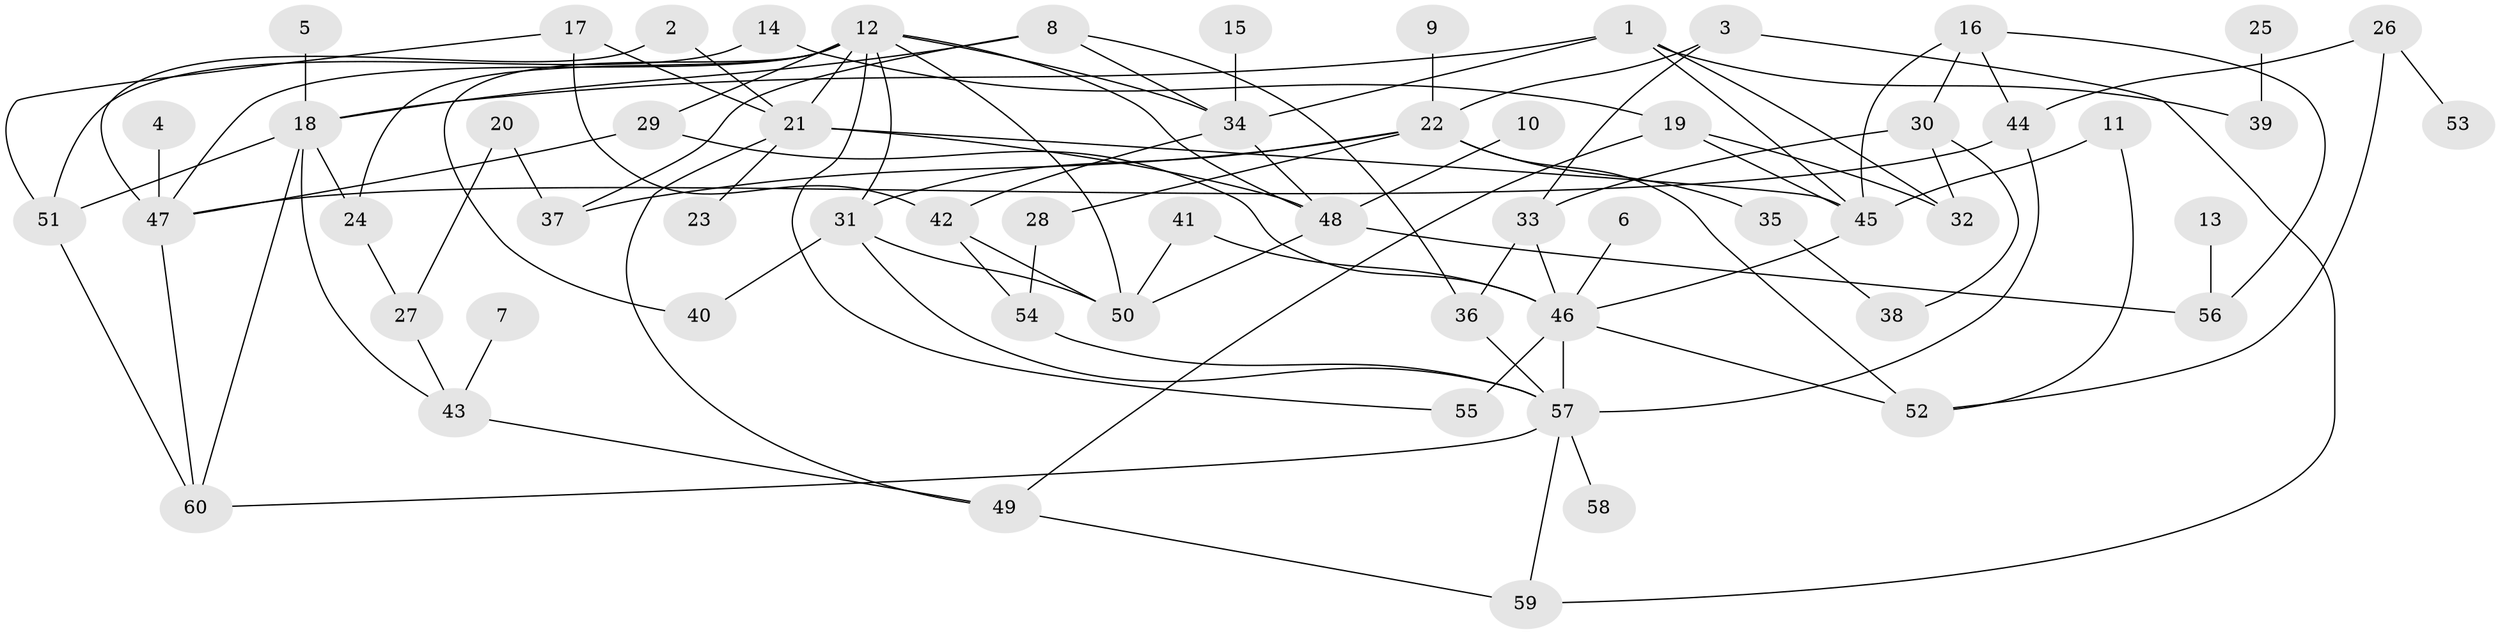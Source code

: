 // original degree distribution, {4: 0.09166666666666666, 6: 0.05, 5: 0.06666666666666667, 3: 0.2833333333333333, 7: 0.025, 2: 0.275, 1: 0.20833333333333334}
// Generated by graph-tools (version 1.1) at 2025/49/03/09/25 03:49:18]
// undirected, 60 vertices, 102 edges
graph export_dot {
graph [start="1"]
  node [color=gray90,style=filled];
  1;
  2;
  3;
  4;
  5;
  6;
  7;
  8;
  9;
  10;
  11;
  12;
  13;
  14;
  15;
  16;
  17;
  18;
  19;
  20;
  21;
  22;
  23;
  24;
  25;
  26;
  27;
  28;
  29;
  30;
  31;
  32;
  33;
  34;
  35;
  36;
  37;
  38;
  39;
  40;
  41;
  42;
  43;
  44;
  45;
  46;
  47;
  48;
  49;
  50;
  51;
  52;
  53;
  54;
  55;
  56;
  57;
  58;
  59;
  60;
  1 -- 18 [weight=1.0];
  1 -- 32 [weight=1.0];
  1 -- 34 [weight=1.0];
  1 -- 39 [weight=1.0];
  1 -- 45 [weight=1.0];
  2 -- 21 [weight=1.0];
  2 -- 47 [weight=1.0];
  3 -- 22 [weight=1.0];
  3 -- 33 [weight=1.0];
  3 -- 59 [weight=1.0];
  4 -- 47 [weight=1.0];
  5 -- 18 [weight=1.0];
  6 -- 46 [weight=1.0];
  7 -- 43 [weight=1.0];
  8 -- 18 [weight=1.0];
  8 -- 34 [weight=1.0];
  8 -- 36 [weight=1.0];
  8 -- 37 [weight=1.0];
  9 -- 22 [weight=1.0];
  10 -- 48 [weight=1.0];
  11 -- 45 [weight=1.0];
  11 -- 52 [weight=1.0];
  12 -- 21 [weight=1.0];
  12 -- 24 [weight=1.0];
  12 -- 29 [weight=1.0];
  12 -- 31 [weight=1.0];
  12 -- 34 [weight=1.0];
  12 -- 40 [weight=1.0];
  12 -- 47 [weight=1.0];
  12 -- 48 [weight=1.0];
  12 -- 50 [weight=1.0];
  12 -- 55 [weight=1.0];
  13 -- 56 [weight=1.0];
  14 -- 19 [weight=1.0];
  14 -- 51 [weight=1.0];
  15 -- 34 [weight=1.0];
  16 -- 30 [weight=1.0];
  16 -- 44 [weight=1.0];
  16 -- 45 [weight=1.0];
  16 -- 56 [weight=1.0];
  17 -- 21 [weight=1.0];
  17 -- 42 [weight=1.0];
  17 -- 51 [weight=1.0];
  18 -- 24 [weight=1.0];
  18 -- 43 [weight=1.0];
  18 -- 51 [weight=1.0];
  18 -- 60 [weight=1.0];
  19 -- 32 [weight=1.0];
  19 -- 45 [weight=1.0];
  19 -- 49 [weight=1.0];
  20 -- 27 [weight=1.0];
  20 -- 37 [weight=1.0];
  21 -- 23 [weight=1.0];
  21 -- 45 [weight=1.0];
  21 -- 48 [weight=2.0];
  21 -- 49 [weight=1.0];
  22 -- 28 [weight=1.0];
  22 -- 31 [weight=1.0];
  22 -- 35 [weight=1.0];
  22 -- 37 [weight=1.0];
  22 -- 52 [weight=1.0];
  24 -- 27 [weight=1.0];
  25 -- 39 [weight=1.0];
  26 -- 44 [weight=1.0];
  26 -- 52 [weight=1.0];
  26 -- 53 [weight=1.0];
  27 -- 43 [weight=1.0];
  28 -- 54 [weight=1.0];
  29 -- 46 [weight=1.0];
  29 -- 47 [weight=1.0];
  30 -- 32 [weight=1.0];
  30 -- 33 [weight=1.0];
  30 -- 38 [weight=1.0];
  31 -- 40 [weight=1.0];
  31 -- 50 [weight=1.0];
  31 -- 57 [weight=1.0];
  33 -- 36 [weight=1.0];
  33 -- 46 [weight=1.0];
  34 -- 42 [weight=1.0];
  34 -- 48 [weight=1.0];
  35 -- 38 [weight=1.0];
  36 -- 57 [weight=1.0];
  41 -- 46 [weight=1.0];
  41 -- 50 [weight=1.0];
  42 -- 50 [weight=1.0];
  42 -- 54 [weight=1.0];
  43 -- 49 [weight=1.0];
  44 -- 47 [weight=1.0];
  44 -- 57 [weight=1.0];
  45 -- 46 [weight=1.0];
  46 -- 52 [weight=1.0];
  46 -- 55 [weight=1.0];
  46 -- 57 [weight=1.0];
  47 -- 60 [weight=1.0];
  48 -- 50 [weight=1.0];
  48 -- 56 [weight=1.0];
  49 -- 59 [weight=1.0];
  51 -- 60 [weight=1.0];
  54 -- 57 [weight=1.0];
  57 -- 58 [weight=1.0];
  57 -- 59 [weight=1.0];
  57 -- 60 [weight=1.0];
}
